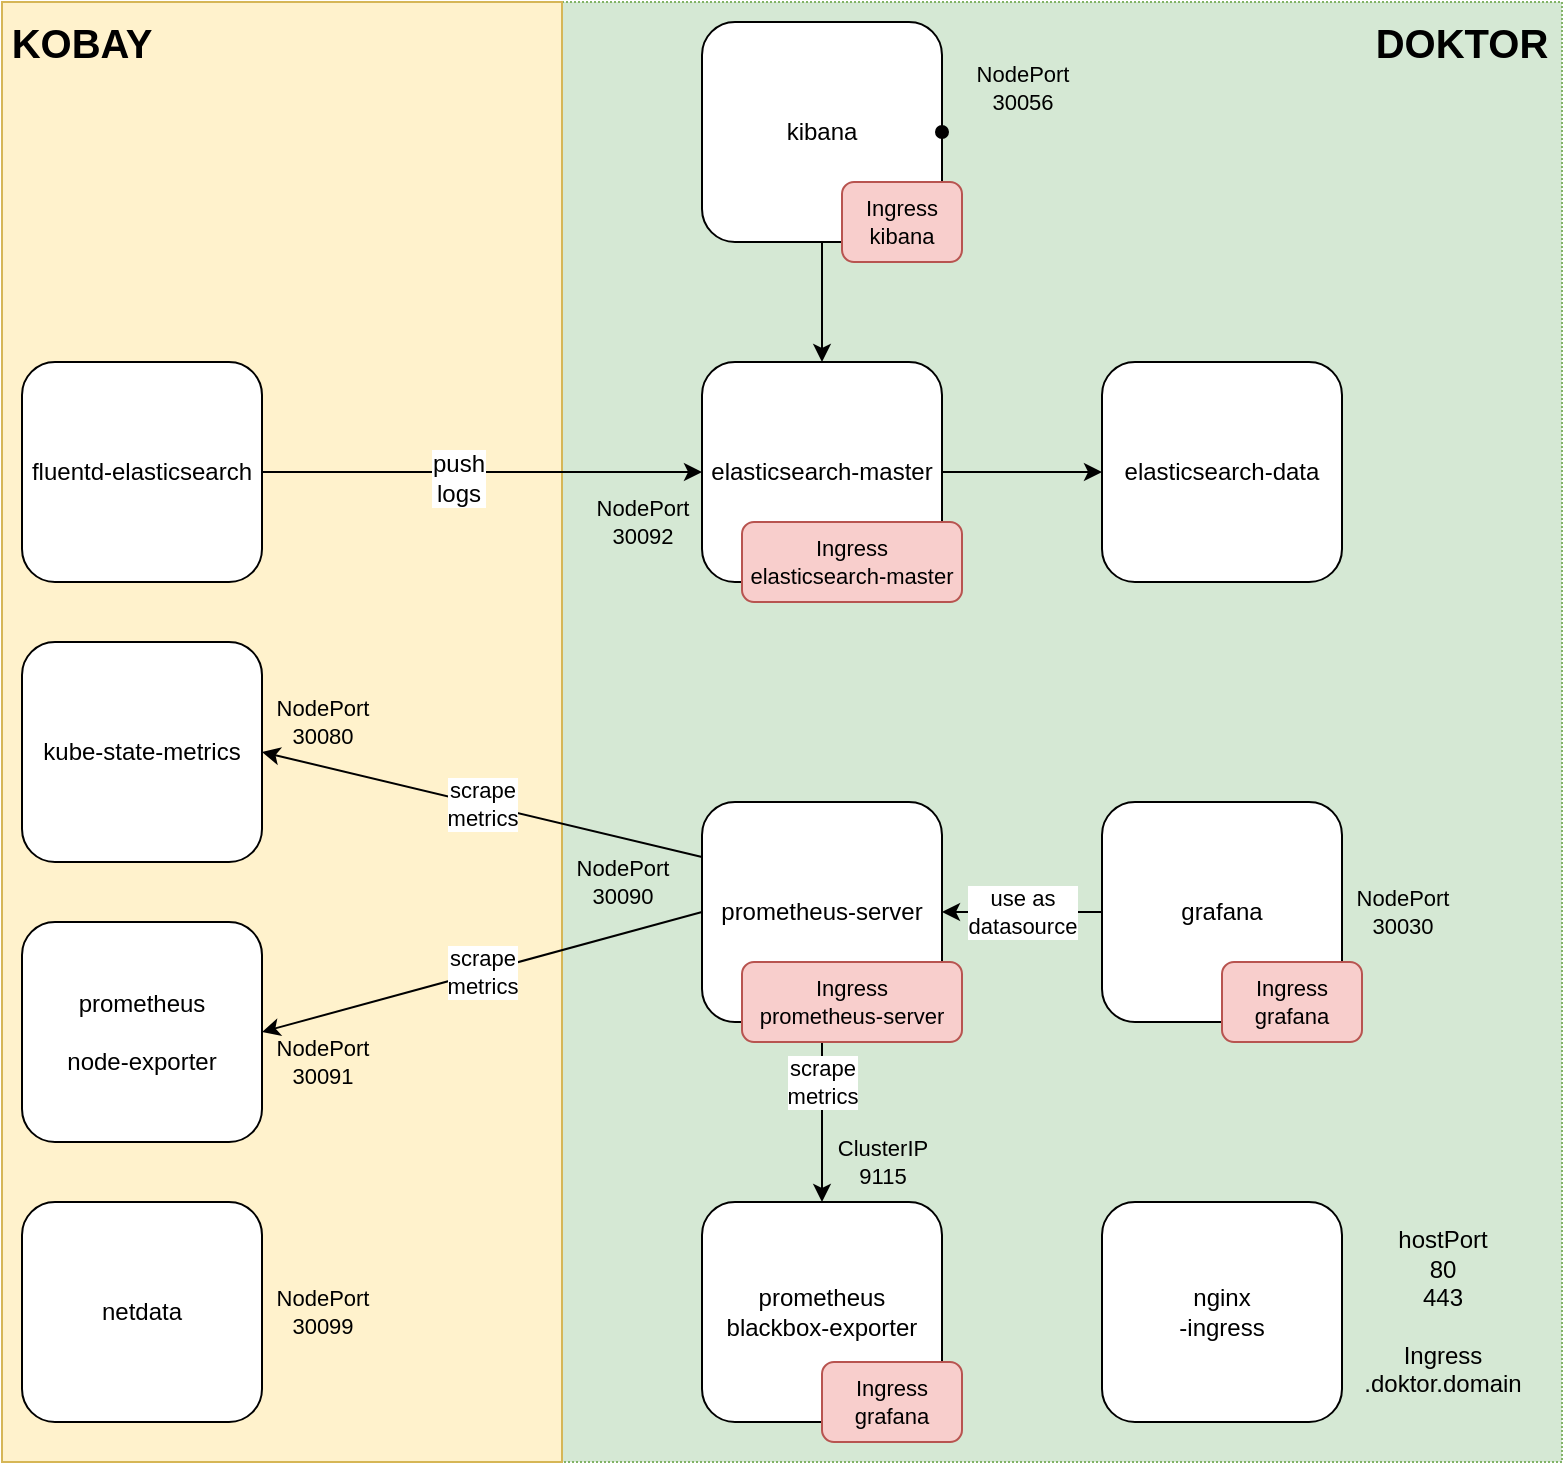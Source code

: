 <mxfile version="12.5.1" type="device"><diagram id="Gxd7rqi1HNDytSlduZfw" name="Page-1"><mxGraphModel dx="1968" dy="1058" grid="1" gridSize="10" guides="1" tooltips="1" connect="1" arrows="1" fold="1" page="1" pageScale="1" pageWidth="850" pageHeight="1100" math="0" shadow="0"><root><mxCell id="0"/><mxCell id="1" parent="0"/><mxCell id="gywOqJ2nwUrYPg6StaF8-40" value="" style="rounded=0;whiteSpace=wrap;html=1;fontSize=11;fillColor=#d5e8d4;strokeColor=#82b366;dashed=1;dashPattern=1 1;" vertex="1" parent="1"><mxGeometry x="330" y="160" width="500" height="730" as="geometry"/></mxCell><mxCell id="gywOqJ2nwUrYPg6StaF8-39" value="" style="rounded=0;whiteSpace=wrap;html=1;fontSize=11;fillColor=#fff2cc;strokeColor=#d6b656;gradientColor=none;" vertex="1" parent="1"><mxGeometry x="50" y="160" width="280" height="730" as="geometry"/></mxCell><mxCell id="gywOqJ2nwUrYPg6StaF8-6" value="kube-state-metrics" style="rounded=1;whiteSpace=wrap;html=1;" vertex="1" parent="1"><mxGeometry x="60" y="480" width="120" height="110" as="geometry"/></mxCell><mxCell id="gywOqJ2nwUrYPg6StaF8-8" value="&lt;div&gt;prometheus&lt;/div&gt;&lt;div&gt;&lt;br&gt;&lt;/div&gt;&lt;div&gt;node-exporter&lt;br&gt;&lt;/div&gt;" style="rounded=1;whiteSpace=wrap;html=1;" vertex="1" parent="1"><mxGeometry x="60" y="620" width="120" height="110" as="geometry"/></mxCell><mxCell id="gywOqJ2nwUrYPg6StaF8-9" value="netdata" style="rounded=1;whiteSpace=wrap;html=1;" vertex="1" parent="1"><mxGeometry x="60" y="760" width="120" height="110" as="geometry"/></mxCell><mxCell id="gywOqJ2nwUrYPg6StaF8-10" value="elasticsearch-master" style="rounded=1;whiteSpace=wrap;html=1;" vertex="1" parent="1"><mxGeometry x="400" y="340" width="120" height="110" as="geometry"/></mxCell><mxCell id="gywOqJ2nwUrYPg6StaF8-11" value="&lt;div&gt;elasticsearch-data&lt;/div&gt;" style="rounded=1;whiteSpace=wrap;html=1;" vertex="1" parent="1"><mxGeometry x="600" y="340" width="120" height="110" as="geometry"/></mxCell><mxCell id="gywOqJ2nwUrYPg6StaF8-12" value="prometheus-server" style="rounded=1;whiteSpace=wrap;html=1;" vertex="1" parent="1"><mxGeometry x="400" y="560" width="120" height="110" as="geometry"/></mxCell><mxCell id="gywOqJ2nwUrYPg6StaF8-13" value="&lt;div&gt;grafana&lt;/div&gt;" style="rounded=1;whiteSpace=wrap;html=1;" vertex="1" parent="1"><mxGeometry x="600" y="560" width="120" height="110" as="geometry"/></mxCell><mxCell id="gywOqJ2nwUrYPg6StaF8-14" value="&lt;div&gt;prometheus&lt;/div&gt;&lt;div&gt;blackbox-exporter&lt;br&gt;&lt;/div&gt;" style="rounded=1;whiteSpace=wrap;html=1;" vertex="1" parent="1"><mxGeometry x="400" y="760" width="120" height="110" as="geometry"/></mxCell><mxCell id="gywOqJ2nwUrYPg6StaF8-15" value="fluentd-elasticsearch" style="rounded=1;whiteSpace=wrap;html=1;" vertex="1" parent="1"><mxGeometry x="60" y="340" width="120" height="110" as="geometry"/></mxCell><mxCell id="gywOqJ2nwUrYPg6StaF8-16" value="" style="endArrow=classic;html=1;exitX=1;exitY=0.5;exitDx=0;exitDy=0;entryX=0;entryY=0.5;entryDx=0;entryDy=0;" edge="1" parent="1" source="gywOqJ2nwUrYPg6StaF8-15" target="gywOqJ2nwUrYPg6StaF8-10"><mxGeometry width="50" height="50" relative="1" as="geometry"><mxPoint x="190" y="230" as="sourcePoint"/><mxPoint x="240" y="180" as="targetPoint"/></mxGeometry></mxCell><mxCell id="gywOqJ2nwUrYPg6StaF8-20" value="&lt;div&gt;push&lt;/div&gt;&lt;div&gt;logs&lt;br&gt;&lt;/div&gt;" style="text;html=1;align=center;verticalAlign=middle;resizable=0;points=[];labelBackgroundColor=#ffffff;" vertex="1" connectable="0" parent="gywOqJ2nwUrYPg6StaF8-16"><mxGeometry x="-0.109" y="-3" relative="1" as="geometry"><mxPoint as="offset"/></mxGeometry></mxCell><mxCell id="gywOqJ2nwUrYPg6StaF8-23" value="&lt;div style=&quot;font-size: 11px&quot;&gt;&lt;font style=&quot;font-size: 11px&quot;&gt;NodePort&lt;/font&gt;&lt;/div&gt;&lt;div style=&quot;font-size: 11px&quot;&gt;&lt;font style=&quot;font-size: 11px&quot;&gt;30092&lt;br&gt;&lt;/font&gt;&lt;/div&gt;" style="text;html=1;align=center;verticalAlign=middle;resizable=0;points=[];labelBackgroundColor=none;" vertex="1" connectable="0" parent="gywOqJ2nwUrYPg6StaF8-16"><mxGeometry x="0.818" relative="1" as="geometry"><mxPoint x="-10" y="25" as="offset"/></mxGeometry></mxCell><mxCell id="gywOqJ2nwUrYPg6StaF8-17" value="&lt;div&gt;scrape&lt;/div&gt;&lt;div&gt;metrics&lt;/div&gt;" style="endArrow=classic;html=1;entryX=1;entryY=0.5;entryDx=0;entryDy=0;exitX=0;exitY=0.25;exitDx=0;exitDy=0;" edge="1" parent="1" source="gywOqJ2nwUrYPg6StaF8-12" target="gywOqJ2nwUrYPg6StaF8-6"><mxGeometry width="50" height="50" relative="1" as="geometry"><mxPoint x="60" y="1090" as="sourcePoint"/><mxPoint x="110" y="1040" as="targetPoint"/></mxGeometry></mxCell><mxCell id="gywOqJ2nwUrYPg6StaF8-18" value="&lt;div&gt;scrape&lt;/div&gt;&lt;div&gt;metrics&lt;/div&gt;" style="endArrow=classic;html=1;entryX=1;entryY=0.5;entryDx=0;entryDy=0;exitX=0;exitY=0.5;exitDx=0;exitDy=0;" edge="1" parent="1" source="gywOqJ2nwUrYPg6StaF8-12" target="gywOqJ2nwUrYPg6StaF8-8"><mxGeometry width="50" height="50" relative="1" as="geometry"><mxPoint x="360" y="620" as="sourcePoint"/><mxPoint x="410" y="570" as="targetPoint"/></mxGeometry></mxCell><mxCell id="gywOqJ2nwUrYPg6StaF8-19" value="&lt;div&gt;scrape&lt;/div&gt;&lt;div&gt;metrics&lt;br&gt;&lt;/div&gt;" style="endArrow=classic;html=1;entryX=0.5;entryY=0;entryDx=0;entryDy=0;exitX=0.5;exitY=1;exitDx=0;exitDy=0;" edge="1" parent="1" source="gywOqJ2nwUrYPg6StaF8-12" target="gywOqJ2nwUrYPg6StaF8-14"><mxGeometry x="-0.333" width="50" height="50" relative="1" as="geometry"><mxPoint x="410" y="625" as="sourcePoint"/><mxPoint x="190" y="685" as="targetPoint"/><mxPoint as="offset"/></mxGeometry></mxCell><mxCell id="gywOqJ2nwUrYPg6StaF8-21" value="&lt;div&gt;use as&lt;/div&gt;&lt;div&gt;datasource&lt;br&gt;&lt;/div&gt;" style="endArrow=classic;html=1;entryX=1;entryY=0.5;entryDx=0;entryDy=0;exitX=0;exitY=0.5;exitDx=0;exitDy=0;labelBackgroundColor=#ffffff;" edge="1" parent="1" source="gywOqJ2nwUrYPg6StaF8-13" target="gywOqJ2nwUrYPg6StaF8-12"><mxGeometry width="50" height="50" relative="1" as="geometry"><mxPoint x="650" y="760" as="sourcePoint"/><mxPoint x="700" y="710" as="targetPoint"/></mxGeometry></mxCell><mxCell id="gywOqJ2nwUrYPg6StaF8-22" value="" style="endArrow=classic;html=1;entryX=0;entryY=0.5;entryDx=0;entryDy=0;exitX=1;exitY=0.5;exitDx=0;exitDy=0;" edge="1" parent="1" source="gywOqJ2nwUrYPg6StaF8-10" target="gywOqJ2nwUrYPg6StaF8-11"><mxGeometry width="50" height="50" relative="1" as="geometry"><mxPoint x="420" y="290" as="sourcePoint"/><mxPoint x="470" y="240" as="targetPoint"/></mxGeometry></mxCell><mxCell id="gywOqJ2nwUrYPg6StaF8-24" value="&lt;div style=&quot;font-size: 11px&quot;&gt;NodePort&lt;/div&gt;&lt;div style=&quot;font-size: 11px&quot;&gt;30090&lt;/div&gt;" style="text;html=1;align=center;verticalAlign=middle;resizable=0;points=[];labelBackgroundColor=none;fontSize=11;" vertex="1" connectable="0" parent="1"><mxGeometry x="380.0" y="600" as="geometry"><mxPoint x="-20" as="offset"/></mxGeometry></mxCell><mxCell id="gywOqJ2nwUrYPg6StaF8-25" value="&lt;div style=&quot;font-size: 11px&quot;&gt;&lt;font style=&quot;font-size: 11px&quot;&gt;ClusterIP&lt;/font&gt;&lt;/div&gt;&lt;div style=&quot;font-size: 11px&quot;&gt;&lt;font style=&quot;font-size: 11px&quot;&gt;9115&lt;/font&gt;&lt;br&gt;&lt;/div&gt;" style="text;html=1;align=center;verticalAlign=middle;resizable=0;points=[];labelBackgroundColor=none;" vertex="1" connectable="0" parent="1"><mxGeometry x="510.0" y="740" as="geometry"><mxPoint x="-20" as="offset"/></mxGeometry></mxCell><mxCell id="gywOqJ2nwUrYPg6StaF8-26" value="&lt;div style=&quot;font-size: 11px&quot;&gt;NodePort&lt;/div&gt;&lt;div style=&quot;font-size: 11px&quot;&gt;30080&lt;br style=&quot;font-size: 11px&quot;&gt;&lt;/div&gt;" style="text;html=1;align=center;verticalAlign=middle;resizable=0;points=[];labelBackgroundColor=none;fontSize=11;" vertex="1" connectable="0" parent="1"><mxGeometry x="230.0" y="520" as="geometry"><mxPoint x="-20" as="offset"/></mxGeometry></mxCell><mxCell id="gywOqJ2nwUrYPg6StaF8-27" value="&lt;div style=&quot;font-size: 11px&quot;&gt;NodePort&lt;/div&gt;&lt;div style=&quot;font-size: 11px&quot;&gt;30091&lt;br style=&quot;font-size: 11px&quot;&gt;&lt;/div&gt;" style="text;html=1;align=center;verticalAlign=middle;resizable=0;points=[];labelBackgroundColor=none;fontSize=11;" vertex="1" connectable="0" parent="1"><mxGeometry x="230.0" y="690" as="geometry"><mxPoint x="-20" as="offset"/></mxGeometry></mxCell><mxCell id="gywOqJ2nwUrYPg6StaF8-28" value="" style="endArrow=none;html=1;fontSize=11;exitX=1;exitY=0.5;exitDx=0;exitDy=0;endFill=0;startArrow=oval;startFill=1;" edge="1" parent="1" source="gywOqJ2nwUrYPg6StaF8-9"><mxGeometry width="50" height="50" relative="1" as="geometry"><mxPoint x="230" y="850" as="sourcePoint"/><mxPoint x="180" y="815" as="targetPoint"/></mxGeometry></mxCell><mxCell id="gywOqJ2nwUrYPg6StaF8-29" value="&lt;div style=&quot;font-size: 11px&quot;&gt;NodePort&lt;/div&gt;&lt;div style=&quot;font-size: 11px&quot;&gt;30099&lt;br style=&quot;font-size: 11px&quot;&gt;&lt;/div&gt;" style="text;html=1;align=center;verticalAlign=middle;resizable=0;points=[];labelBackgroundColor=none;fontSize=11;" vertex="1" connectable="0" parent="1"><mxGeometry x="230.0" y="815" as="geometry"><mxPoint x="-20" as="offset"/></mxGeometry></mxCell><mxCell id="gywOqJ2nwUrYPg6StaF8-30" value="" style="endArrow=none;html=1;fontSize=11;exitX=1;exitY=0.5;exitDx=0;exitDy=0;startArrow=oval;startFill=1;" edge="1" parent="1" source="gywOqJ2nwUrYPg6StaF8-13"><mxGeometry width="50" height="50" relative="1" as="geometry"><mxPoint x="750" y="620" as="sourcePoint"/><mxPoint x="720" y="615" as="targetPoint"/></mxGeometry></mxCell><mxCell id="gywOqJ2nwUrYPg6StaF8-31" value="&lt;div style=&quot;font-size: 11px&quot;&gt;NodePort&lt;/div&gt;&lt;div style=&quot;font-size: 11px&quot;&gt;30030&lt;br style=&quot;font-size: 11px&quot;&gt;&lt;/div&gt;" style="text;html=1;align=center;verticalAlign=middle;resizable=0;points=[];labelBackgroundColor=none;fontSize=11;" vertex="1" connectable="0" parent="1"><mxGeometry x="770.0" y="615" as="geometry"><mxPoint x="-20" as="offset"/></mxGeometry></mxCell><mxCell id="gywOqJ2nwUrYPg6StaF8-32" value="kibana" style="rounded=1;whiteSpace=wrap;html=1;" vertex="1" parent="1"><mxGeometry x="400" y="170" width="120" height="110" as="geometry"/></mxCell><mxCell id="gywOqJ2nwUrYPg6StaF8-33" value="&lt;div style=&quot;font-size: 11px&quot;&gt;NodePort&lt;/div&gt;&lt;div style=&quot;font-size: 11px&quot;&gt;30056&lt;/div&gt;" style="text;html=1;align=center;verticalAlign=middle;resizable=0;points=[];labelBackgroundColor=none;fontSize=11;" vertex="1" connectable="0" parent="1"><mxGeometry x="560.0" y="190" as="geometry"><mxPoint y="13" as="offset"/></mxGeometry></mxCell><mxCell id="gywOqJ2nwUrYPg6StaF8-35" value="" style="endArrow=classic;html=1;fontSize=11;entryX=0.5;entryY=0;entryDx=0;entryDy=0;exitX=0.5;exitY=1;exitDx=0;exitDy=0;" edge="1" parent="1" source="gywOqJ2nwUrYPg6StaF8-32" target="gywOqJ2nwUrYPg6StaF8-10"><mxGeometry width="50" height="50" relative="1" as="geometry"><mxPoint x="290" y="270" as="sourcePoint"/><mxPoint x="340" y="220" as="targetPoint"/></mxGeometry></mxCell><mxCell id="gywOqJ2nwUrYPg6StaF8-36" value="" style="endArrow=oval;html=1;fontSize=11;exitX=1;exitY=0.5;exitDx=0;exitDy=0;startArrow=none;startFill=0;endFill=1;entryX=1;entryY=0.5;entryDx=0;entryDy=0;" edge="1" parent="1" source="gywOqJ2nwUrYPg6StaF8-32" target="gywOqJ2nwUrYPg6StaF8-32"><mxGeometry width="50" height="50" relative="1" as="geometry"><mxPoint x="630" y="130" as="sourcePoint"/><mxPoint x="520" y="260" as="targetPoint"/><Array as="points"><mxPoint x="520" y="260"/></Array></mxGeometry></mxCell><mxCell id="gywOqJ2nwUrYPg6StaF8-41" value="&lt;b&gt;&lt;font style=&quot;font-size: 20px&quot;&gt;KOBAY&lt;/font&gt;&lt;/b&gt;" style="text;html=1;strokeColor=none;fillColor=none;align=center;verticalAlign=middle;whiteSpace=wrap;rounded=0;labelBackgroundColor=none;fontSize=11;" vertex="1" parent="1"><mxGeometry x="70" y="170" width="40" height="20" as="geometry"/></mxCell><mxCell id="gywOqJ2nwUrYPg6StaF8-42" value="&lt;font style=&quot;font-size: 20px&quot;&gt;&lt;b&gt;DOKTOR&lt;/b&gt;&lt;/font&gt;" style="text;html=1;strokeColor=none;fillColor=none;align=center;verticalAlign=middle;whiteSpace=wrap;rounded=0;labelBackgroundColor=none;fontSize=11;" vertex="1" parent="1"><mxGeometry x="760" y="170" width="40" height="20" as="geometry"/></mxCell><mxCell id="gywOqJ2nwUrYPg6StaF8-43" value="&lt;div&gt;nginx&lt;/div&gt;&lt;div&gt;-ingress&lt;/div&gt;" style="rounded=1;whiteSpace=wrap;html=1;" vertex="1" parent="1"><mxGeometry x="600" y="760" width="120" height="110" as="geometry"/></mxCell><mxCell id="gywOqJ2nwUrYPg6StaF8-57" value="hostPort&lt;br&gt;80&lt;br&gt;&lt;div&gt;443&lt;/div&gt;&lt;div&gt;&lt;br&gt;&lt;/div&gt;&lt;div&gt;&lt;div&gt;Ingress&lt;/div&gt;.doktor.domain&lt;/div&gt;" style="text;html=1;align=center;verticalAlign=middle;resizable=0;points=[];labelBackgroundColor=none;" vertex="1" connectable="0" parent="1"><mxGeometry x="790.0" y="815" as="geometry"><mxPoint x="-20" as="offset"/></mxGeometry></mxCell><mxCell id="gywOqJ2nwUrYPg6StaF8-70" value="" style="endArrow=none;html=1;dashed=1;dashPattern=1 1;labelBackgroundColor=#ffffff;fontSize=11;exitX=1;exitY=0.5;exitDx=0;exitDy=0;entryX=1;entryY=0.5;entryDx=0;entryDy=0;startArrow=oval;startFill=1;" edge="1" parent="1" source="gywOqJ2nwUrYPg6StaF8-43" target="gywOqJ2nwUrYPg6StaF8-43"><mxGeometry width="50" height="50" relative="1" as="geometry"><mxPoint x="1060" y="800" as="sourcePoint"/><mxPoint x="1110" y="750" as="targetPoint"/></mxGeometry></mxCell><mxCell id="gywOqJ2nwUrYPg6StaF8-78" value="&lt;div&gt;Ingress&lt;/div&gt;&lt;div&gt;kibana&lt;br&gt;&lt;/div&gt;" style="rounded=1;whiteSpace=wrap;html=1;labelBackgroundColor=none;fillColor=#f8cecc;fontSize=11;strokeColor=#b85450;" vertex="1" parent="1"><mxGeometry x="470" y="250" width="60" height="40" as="geometry"/></mxCell><mxCell id="gywOqJ2nwUrYPg6StaF8-79" value="&lt;div&gt;Ingress&lt;/div&gt;&lt;div&gt;elasticsearch-master&lt;br&gt;&lt;/div&gt;" style="rounded=1;whiteSpace=wrap;html=1;labelBackgroundColor=none;fillColor=#f8cecc;fontSize=11;strokeColor=#b85450;" vertex="1" parent="1"><mxGeometry x="420" y="420" width="110" height="40" as="geometry"/></mxCell><mxCell id="gywOqJ2nwUrYPg6StaF8-82" value="&lt;div&gt;Ingress&lt;/div&gt;&lt;div&gt;prometheus-server&lt;br&gt;&lt;/div&gt;" style="rounded=1;whiteSpace=wrap;html=1;labelBackgroundColor=none;fillColor=#f8cecc;fontSize=11;strokeColor=#b85450;" vertex="1" parent="1"><mxGeometry x="420" y="640" width="110" height="40" as="geometry"/></mxCell><mxCell id="gywOqJ2nwUrYPg6StaF8-83" value="&lt;div&gt;Ingress&lt;/div&gt;&lt;div&gt;grafana&lt;br&gt;&lt;/div&gt;" style="rounded=1;whiteSpace=wrap;html=1;labelBackgroundColor=none;fillColor=#f8cecc;fontSize=11;strokeColor=#b85450;" vertex="1" parent="1"><mxGeometry x="660" y="640" width="70" height="40" as="geometry"/></mxCell><mxCell id="gywOqJ2nwUrYPg6StaF8-84" value="&lt;div&gt;Ingress&lt;/div&gt;&lt;div&gt;grafana&lt;br&gt;&lt;/div&gt;" style="rounded=1;whiteSpace=wrap;html=1;labelBackgroundColor=none;fillColor=#f8cecc;fontSize=11;strokeColor=#b85450;" vertex="1" parent="1"><mxGeometry x="460" y="840" width="70" height="40" as="geometry"/></mxCell></root></mxGraphModel></diagram></mxfile>